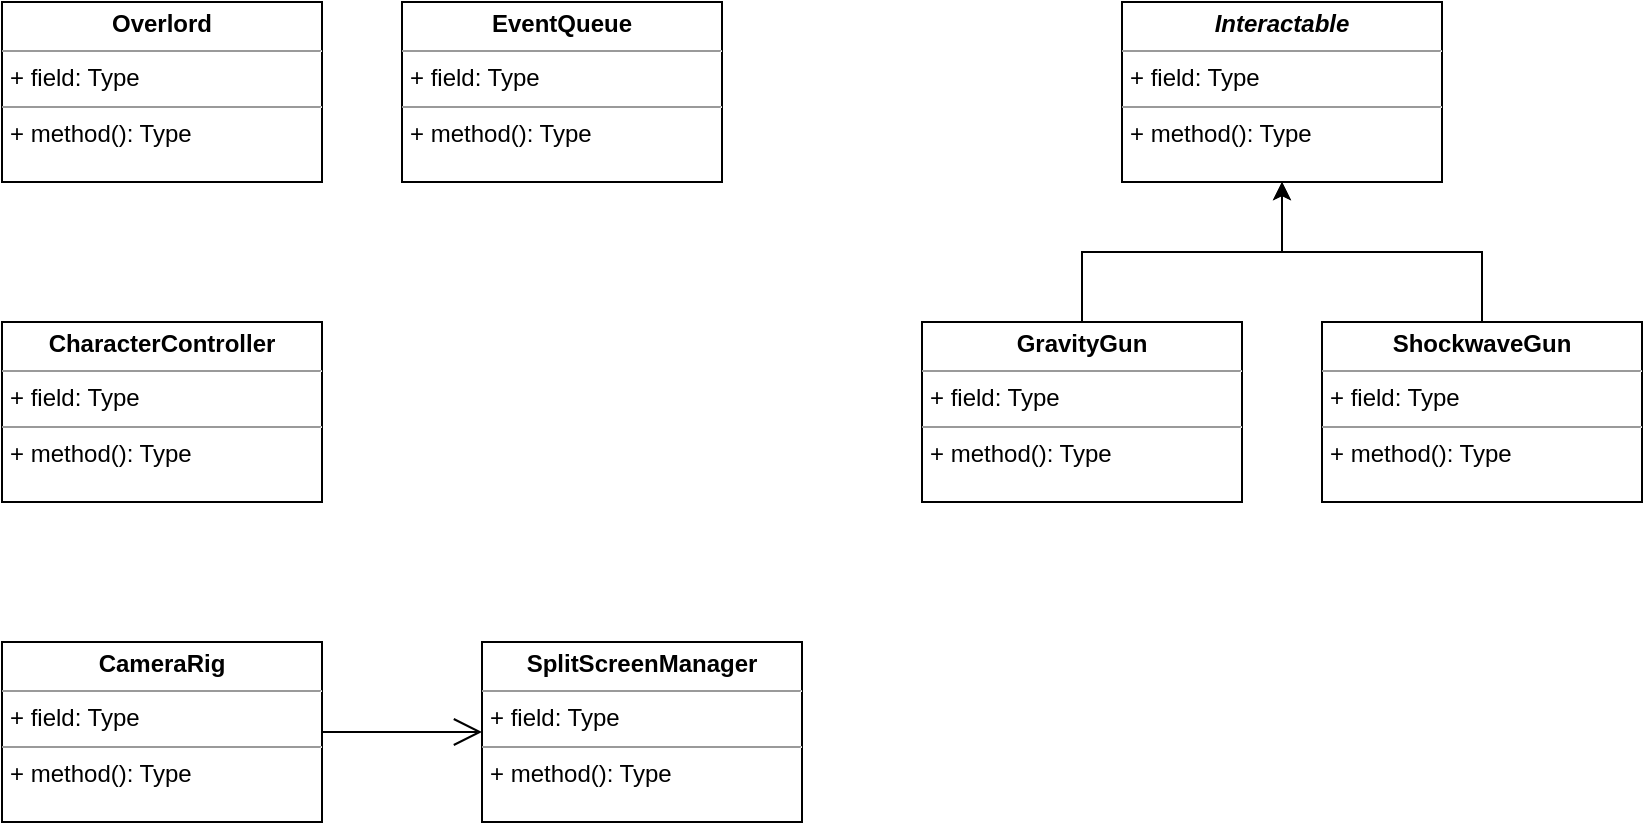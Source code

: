 <mxfile version="14.6.8" type="device"><diagram id="yH4OyXd-muZlfzFdI2m1" name="Page-1"><mxGraphModel dx="1017" dy="879" grid="1" gridSize="10" guides="1" tooltips="1" connect="1" arrows="1" fold="1" page="1" pageScale="1" pageWidth="850" pageHeight="1100" math="0" shadow="0"><root><mxCell id="0"/><mxCell id="1" parent="0"/><mxCell id="QU2j5CiMK5FPOnWVjBpp-6" value="&lt;p style=&quot;margin: 0px ; margin-top: 4px ; text-align: center&quot;&gt;&lt;b&gt;Overlord&lt;/b&gt;&lt;/p&gt;&lt;hr size=&quot;1&quot;&gt;&lt;p style=&quot;margin: 0px ; margin-left: 4px&quot;&gt;+ field: Type&lt;/p&gt;&lt;hr size=&quot;1&quot;&gt;&lt;p style=&quot;margin: 0px ; margin-left: 4px&quot;&gt;+ method(): Type&lt;/p&gt;" style="verticalAlign=top;align=left;overflow=fill;fontSize=12;fontFamily=Helvetica;html=1;" parent="1" vertex="1"><mxGeometry x="40" y="40" width="160" height="90" as="geometry"/></mxCell><mxCell id="QU2j5CiMK5FPOnWVjBpp-7" value="&lt;p style=&quot;margin: 0px ; margin-top: 4px ; text-align: center&quot;&gt;&lt;b&gt;EventQueue&lt;/b&gt;&lt;/p&gt;&lt;hr size=&quot;1&quot;&gt;&lt;p style=&quot;margin: 0px ; margin-left: 4px&quot;&gt;+ field: Type&lt;/p&gt;&lt;hr size=&quot;1&quot;&gt;&lt;p style=&quot;margin: 0px ; margin-left: 4px&quot;&gt;+ method(): Type&lt;/p&gt;" style="verticalAlign=top;align=left;overflow=fill;fontSize=12;fontFamily=Helvetica;html=1;" parent="1" vertex="1"><mxGeometry x="240" y="40" width="160" height="90" as="geometry"/></mxCell><mxCell id="QU2j5CiMK5FPOnWVjBpp-8" value="&lt;p style=&quot;margin: 0px ; margin-top: 4px ; text-align: center&quot;&gt;&lt;b&gt;CharacterController&lt;/b&gt;&lt;/p&gt;&lt;hr size=&quot;1&quot;&gt;&lt;p style=&quot;margin: 0px ; margin-left: 4px&quot;&gt;+ field: Type&lt;/p&gt;&lt;hr size=&quot;1&quot;&gt;&lt;p style=&quot;margin: 0px ; margin-left: 4px&quot;&gt;+ method(): Type&lt;/p&gt;" style="verticalAlign=top;align=left;overflow=fill;fontSize=12;fontFamily=Helvetica;html=1;" parent="1" vertex="1"><mxGeometry x="40" y="200" width="160" height="90" as="geometry"/></mxCell><mxCell id="QU2j5CiMK5FPOnWVjBpp-9" value="&lt;p style=&quot;margin: 0px ; margin-top: 4px ; text-align: center&quot;&gt;&lt;b&gt;CameraRig&lt;/b&gt;&lt;/p&gt;&lt;hr size=&quot;1&quot;&gt;&lt;p style=&quot;margin: 0px ; margin-left: 4px&quot;&gt;+ field: Type&lt;/p&gt;&lt;hr size=&quot;1&quot;&gt;&lt;p style=&quot;margin: 0px ; margin-left: 4px&quot;&gt;+ method(): Type&lt;/p&gt;" style="verticalAlign=top;align=left;overflow=fill;fontSize=12;fontFamily=Helvetica;html=1;" parent="1" vertex="1"><mxGeometry x="40" y="360" width="160" height="90" as="geometry"/></mxCell><mxCell id="ZBFKvkDz-usnL4fS6_Yj-1" value="&lt;p style=&quot;margin: 0px ; margin-top: 4px ; text-align: center&quot;&gt;&lt;b&gt;SplitScreenManager&lt;/b&gt;&lt;/p&gt;&lt;hr size=&quot;1&quot;&gt;&lt;p style=&quot;margin: 0px ; margin-left: 4px&quot;&gt;+ field: Type&lt;/p&gt;&lt;hr size=&quot;1&quot;&gt;&lt;p style=&quot;margin: 0px ; margin-left: 4px&quot;&gt;+ method(): Type&lt;/p&gt;" style="verticalAlign=top;align=left;overflow=fill;fontSize=12;fontFamily=Helvetica;html=1;" parent="1" vertex="1"><mxGeometry x="280" y="360" width="160" height="90" as="geometry"/></mxCell><mxCell id="ZBFKvkDz-usnL4fS6_Yj-2" value="" style="endArrow=open;endFill=1;endSize=12;html=1;exitX=1;exitY=0.5;exitDx=0;exitDy=0;entryX=0;entryY=0.5;entryDx=0;entryDy=0;" parent="1" source="QU2j5CiMK5FPOnWVjBpp-9" target="ZBFKvkDz-usnL4fS6_Yj-1" edge="1"><mxGeometry width="160" relative="1" as="geometry"><mxPoint x="130" y="620" as="sourcePoint"/><mxPoint x="290" y="620" as="targetPoint"/></mxGeometry></mxCell><mxCell id="L5FeWQHvdpb-xNRL23yN-1" value="&lt;p style=&quot;margin: 0px ; margin-top: 4px ; text-align: center&quot;&gt;&lt;b&gt;&lt;i&gt;Interactable&lt;/i&gt;&lt;/b&gt;&lt;/p&gt;&lt;hr size=&quot;1&quot;&gt;&lt;p style=&quot;margin: 0px ; margin-left: 4px&quot;&gt;+ field: Type&lt;/p&gt;&lt;hr size=&quot;1&quot;&gt;&lt;p style=&quot;margin: 0px ; margin-left: 4px&quot;&gt;+ method(): Type&lt;/p&gt;" style="verticalAlign=top;align=left;overflow=fill;fontSize=12;fontFamily=Helvetica;html=1;" vertex="1" parent="1"><mxGeometry x="600" y="40" width="160" height="90" as="geometry"/></mxCell><mxCell id="L5FeWQHvdpb-xNRL23yN-6" style="edgeStyle=orthogonalEdgeStyle;rounded=0;orthogonalLoop=1;jettySize=auto;html=1;" edge="1" parent="1" source="L5FeWQHvdpb-xNRL23yN-2" target="L5FeWQHvdpb-xNRL23yN-1"><mxGeometry relative="1" as="geometry"/></mxCell><mxCell id="L5FeWQHvdpb-xNRL23yN-2" value="&lt;p style=&quot;margin: 0px ; margin-top: 4px ; text-align: center&quot;&gt;&lt;b&gt;GravityGun&lt;/b&gt;&lt;/p&gt;&lt;hr size=&quot;1&quot;&gt;&lt;p style=&quot;margin: 0px ; margin-left: 4px&quot;&gt;+ field: Type&lt;/p&gt;&lt;hr size=&quot;1&quot;&gt;&lt;p style=&quot;margin: 0px ; margin-left: 4px&quot;&gt;+ method(): Type&lt;/p&gt;" style="verticalAlign=top;align=left;overflow=fill;fontSize=12;fontFamily=Helvetica;html=1;" vertex="1" parent="1"><mxGeometry x="500" y="200" width="160" height="90" as="geometry"/></mxCell><mxCell id="L5FeWQHvdpb-xNRL23yN-5" style="edgeStyle=orthogonalEdgeStyle;rounded=0;orthogonalLoop=1;jettySize=auto;html=1;" edge="1" parent="1" source="L5FeWQHvdpb-xNRL23yN-3" target="L5FeWQHvdpb-xNRL23yN-1"><mxGeometry relative="1" as="geometry"/></mxCell><mxCell id="L5FeWQHvdpb-xNRL23yN-3" value="&lt;p style=&quot;margin: 0px ; margin-top: 4px ; text-align: center&quot;&gt;&lt;b&gt;ShockwaveGun&lt;/b&gt;&lt;/p&gt;&lt;hr size=&quot;1&quot;&gt;&lt;p style=&quot;margin: 0px ; margin-left: 4px&quot;&gt;+ field: Type&lt;/p&gt;&lt;hr size=&quot;1&quot;&gt;&lt;p style=&quot;margin: 0px ; margin-left: 4px&quot;&gt;+ method(): Type&lt;/p&gt;" style="verticalAlign=top;align=left;overflow=fill;fontSize=12;fontFamily=Helvetica;html=1;" vertex="1" parent="1"><mxGeometry x="700" y="200" width="160" height="90" as="geometry"/></mxCell></root></mxGraphModel></diagram></mxfile>
